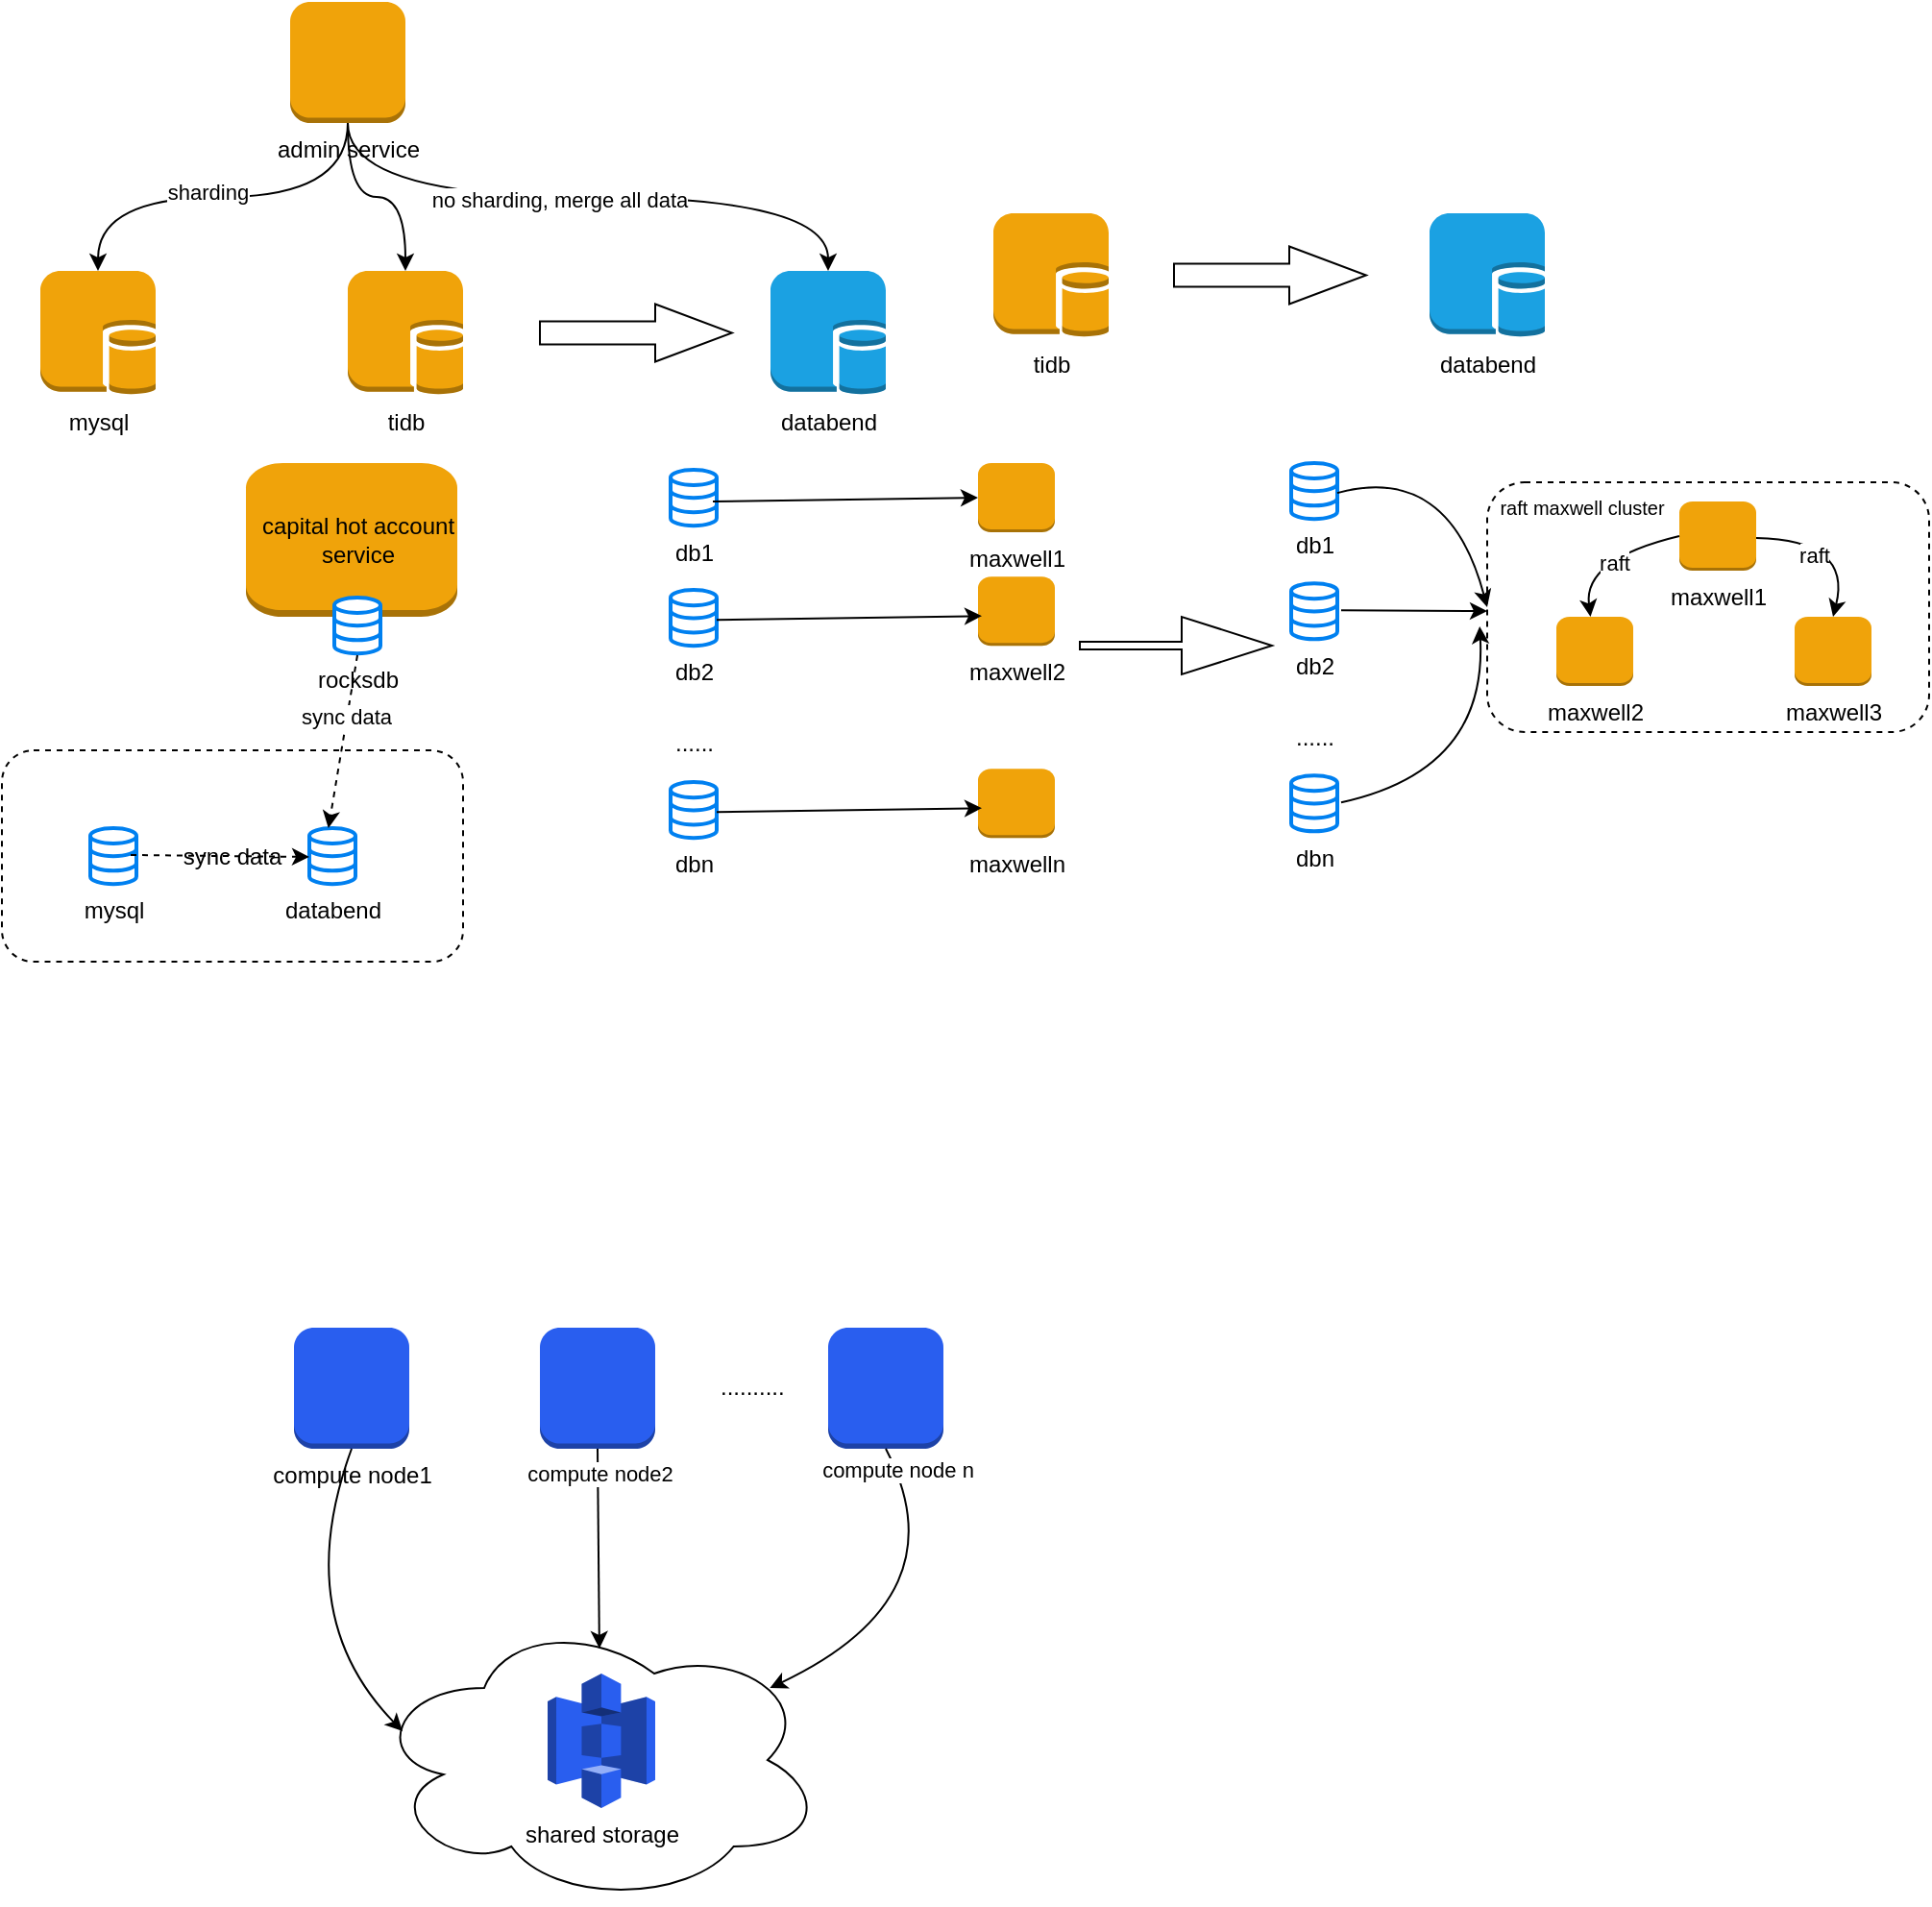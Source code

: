 <mxfile version="22.1.4" type="github">
  <diagram name="第 1 页" id="1BEC1NTxo78naEWhqVpl">
    <mxGraphModel dx="858" dy="509" grid="1" gridSize="10" guides="1" tooltips="1" connect="1" arrows="1" fold="1" page="1" pageScale="1" pageWidth="827" pageHeight="1169" math="0" shadow="0">
      <root>
        <mxCell id="0" />
        <mxCell id="1" parent="0" />
        <mxCell id="iMVuX8X0MwT_ZD3ftQ2W-7" style="edgeStyle=orthogonalEdgeStyle;orthogonalLoop=1;jettySize=auto;html=1;exitX=0.5;exitY=1;exitDx=0;exitDy=0;exitPerimeter=0;curved=1;" edge="1" parent="1" source="iMVuX8X0MwT_ZD3ftQ2W-3" target="iMVuX8X0MwT_ZD3ftQ2W-4">
          <mxGeometry relative="1" as="geometry" />
        </mxCell>
        <mxCell id="iMVuX8X0MwT_ZD3ftQ2W-28" value="sharding" style="edgeLabel;html=1;align=center;verticalAlign=middle;resizable=0;points=[];" vertex="1" connectable="0" parent="iMVuX8X0MwT_ZD3ftQ2W-7">
          <mxGeometry x="0.087" y="-3" relative="1" as="geometry">
            <mxPoint x="1" as="offset" />
          </mxGeometry>
        </mxCell>
        <mxCell id="iMVuX8X0MwT_ZD3ftQ2W-9" style="edgeStyle=orthogonalEdgeStyle;orthogonalLoop=1;jettySize=auto;html=1;exitX=0.5;exitY=1;exitDx=0;exitDy=0;exitPerimeter=0;curved=1;" edge="1" parent="1" source="iMVuX8X0MwT_ZD3ftQ2W-3" target="iMVuX8X0MwT_ZD3ftQ2W-5">
          <mxGeometry relative="1" as="geometry" />
        </mxCell>
        <mxCell id="iMVuX8X0MwT_ZD3ftQ2W-29" value="no sharding, merge all data" style="edgeLabel;html=1;align=center;verticalAlign=middle;resizable=0;points=[];" vertex="1" connectable="0" parent="iMVuX8X0MwT_ZD3ftQ2W-9">
          <mxGeometry x="-0.098" relative="1" as="geometry">
            <mxPoint x="1" y="1" as="offset" />
          </mxGeometry>
        </mxCell>
        <mxCell id="iMVuX8X0MwT_ZD3ftQ2W-3" value="admin service" style="outlineConnect=0;dashed=0;verticalLabelPosition=bottom;verticalAlign=top;align=center;html=1;shape=mxgraph.aws3.instance;fillColor=#f0a30a;fontColor=#000000;strokeColor=#BD7000;" vertex="1" parent="1">
          <mxGeometry x="150" y="20" width="60" height="63" as="geometry" />
        </mxCell>
        <mxCell id="iMVuX8X0MwT_ZD3ftQ2W-4" value="mysql" style="outlineConnect=0;dashed=0;verticalLabelPosition=bottom;verticalAlign=top;align=center;html=1;shape=mxgraph.aws3.db_on_instance;fillColor=#f0a30a;fontColor=#000000;strokeColor=#BD7000;" vertex="1" parent="1">
          <mxGeometry x="20" y="160" width="60" height="64.5" as="geometry" />
        </mxCell>
        <mxCell id="iMVuX8X0MwT_ZD3ftQ2W-5" value="databend" style="outlineConnect=0;dashed=0;verticalLabelPosition=bottom;verticalAlign=top;align=center;html=1;shape=mxgraph.aws3.db_on_instance;fillColor=#1ba1e2;fontColor=#000000;strokeColor=#006EAF;" vertex="1" parent="1">
          <mxGeometry x="400" y="160" width="60" height="64.5" as="geometry" />
        </mxCell>
        <mxCell id="iMVuX8X0MwT_ZD3ftQ2W-6" value="tidb" style="outlineConnect=0;dashed=0;verticalLabelPosition=bottom;verticalAlign=top;align=center;html=1;shape=mxgraph.aws3.db_on_instance;fillColor=#f0a30a;fontColor=#000000;strokeColor=#BD7000;" vertex="1" parent="1">
          <mxGeometry x="180" y="160" width="60" height="64.5" as="geometry" />
        </mxCell>
        <mxCell id="iMVuX8X0MwT_ZD3ftQ2W-8" style="edgeStyle=orthogonalEdgeStyle;orthogonalLoop=1;jettySize=auto;html=1;exitX=0.5;exitY=1;exitDx=0;exitDy=0;exitPerimeter=0;entryX=0.5;entryY=0;entryDx=0;entryDy=0;entryPerimeter=0;curved=1;" edge="1" parent="1" source="iMVuX8X0MwT_ZD3ftQ2W-3" target="iMVuX8X0MwT_ZD3ftQ2W-6">
          <mxGeometry relative="1" as="geometry" />
        </mxCell>
        <mxCell id="iMVuX8X0MwT_ZD3ftQ2W-10" value="" style="html=1;shadow=0;dashed=0;align=center;verticalAlign=middle;shape=mxgraph.arrows2.arrow;dy=0.6;dx=40;notch=0;" vertex="1" parent="1">
          <mxGeometry x="280" y="177.25" width="100" height="30" as="geometry" />
        </mxCell>
        <mxCell id="iMVuX8X0MwT_ZD3ftQ2W-11" value="tidb" style="outlineConnect=0;dashed=0;verticalLabelPosition=bottom;verticalAlign=top;align=center;html=1;shape=mxgraph.aws3.db_on_instance;fillColor=#f0a30a;fontColor=#000000;strokeColor=#BD7000;" vertex="1" parent="1">
          <mxGeometry x="516" y="130" width="60" height="64.5" as="geometry" />
        </mxCell>
        <mxCell id="iMVuX8X0MwT_ZD3ftQ2W-12" value="" style="html=1;shadow=0;dashed=0;align=center;verticalAlign=middle;shape=mxgraph.arrows2.arrow;dy=0.6;dx=40;notch=0;" vertex="1" parent="1">
          <mxGeometry x="610" y="147.25" width="100" height="30" as="geometry" />
        </mxCell>
        <mxCell id="iMVuX8X0MwT_ZD3ftQ2W-13" value="databend" style="outlineConnect=0;dashed=0;verticalLabelPosition=bottom;verticalAlign=top;align=center;html=1;shape=mxgraph.aws3.db_on_instance;fillColor=#1ba1e2;fontColor=#000000;strokeColor=#006EAF;" vertex="1" parent="1">
          <mxGeometry x="743" y="130" width="60" height="64.5" as="geometry" />
        </mxCell>
        <mxCell id="iMVuX8X0MwT_ZD3ftQ2W-18" value="" style="outlineConnect=0;dashed=0;verticalLabelPosition=bottom;verticalAlign=top;align=center;html=1;shape=mxgraph.aws3.instance;fillColor=#f0a30a;fontColor=#000000;strokeColor=#BD7000;" vertex="1" parent="1">
          <mxGeometry x="127" y="260" width="110" height="80" as="geometry" />
        </mxCell>
        <mxCell id="iMVuX8X0MwT_ZD3ftQ2W-20" value="rocksdb" style="html=1;verticalLabelPosition=bottom;align=center;labelBackgroundColor=#ffffff;verticalAlign=top;strokeWidth=2;strokeColor=#0080F0;shadow=0;dashed=0;shape=mxgraph.ios7.icons.data;" vertex="1" parent="1">
          <mxGeometry x="173" y="330" width="24" height="29.1" as="geometry" />
        </mxCell>
        <mxCell id="iMVuX8X0MwT_ZD3ftQ2W-21" value="sync data" style="rounded=1;whiteSpace=wrap;html=1;dashed=1;" vertex="1" parent="1">
          <mxGeometry y="409.55" width="240" height="110" as="geometry" />
        </mxCell>
        <mxCell id="iMVuX8X0MwT_ZD3ftQ2W-22" value="mysql" style="html=1;verticalLabelPosition=bottom;align=center;labelBackgroundColor=#ffffff;verticalAlign=top;strokeWidth=2;strokeColor=#0080F0;shadow=0;dashed=0;shape=mxgraph.ios7.icons.data;" vertex="1" parent="1">
          <mxGeometry x="46" y="450" width="24" height="29.1" as="geometry" />
        </mxCell>
        <mxCell id="iMVuX8X0MwT_ZD3ftQ2W-23" value="databend" style="html=1;verticalLabelPosition=bottom;align=center;labelBackgroundColor=#ffffff;verticalAlign=top;strokeWidth=2;strokeColor=#0080F0;shadow=0;dashed=0;shape=mxgraph.ios7.icons.data;" vertex="1" parent="1">
          <mxGeometry x="160" y="450" width="24" height="29.1" as="geometry" />
        </mxCell>
        <mxCell id="iMVuX8X0MwT_ZD3ftQ2W-24" value="" style="endArrow=classic;html=1;rounded=0;entryX=0;entryY=0.515;entryDx=0;entryDy=0;entryPerimeter=0;exitX=0.875;exitY=0.481;exitDx=0;exitDy=0;exitPerimeter=0;dashed=1;" edge="1" parent="1" source="iMVuX8X0MwT_ZD3ftQ2W-22" target="iMVuX8X0MwT_ZD3ftQ2W-23">
          <mxGeometry width="50" height="50" relative="1" as="geometry">
            <mxPoint x="70" y="470" as="sourcePoint" />
            <mxPoint x="120" y="420" as="targetPoint" />
          </mxGeometry>
        </mxCell>
        <mxCell id="iMVuX8X0MwT_ZD3ftQ2W-25" value="capital hot account &lt;br&gt;service" style="text;html=1;align=center;verticalAlign=middle;resizable=0;points=[];autosize=1;strokeColor=none;fillColor=none;" vertex="1" parent="1">
          <mxGeometry x="125" y="280" width="120" height="40" as="geometry" />
        </mxCell>
        <mxCell id="iMVuX8X0MwT_ZD3ftQ2W-26" value="" style="endArrow=classic;html=1;entryX=0.708;entryY=0.368;entryDx=0;entryDy=0;entryPerimeter=0;dashed=1;curved=1;" edge="1" parent="1" target="iMVuX8X0MwT_ZD3ftQ2W-21">
          <mxGeometry width="50" height="50" relative="1" as="geometry">
            <mxPoint x="185" y="360" as="sourcePoint" />
            <mxPoint x="310" y="340" as="targetPoint" />
          </mxGeometry>
        </mxCell>
        <mxCell id="iMVuX8X0MwT_ZD3ftQ2W-27" value="sync data" style="edgeLabel;html=1;align=center;verticalAlign=middle;resizable=0;points=[];" vertex="1" connectable="0" parent="iMVuX8X0MwT_ZD3ftQ2W-26">
          <mxGeometry x="-0.287" y="-1" relative="1" as="geometry">
            <mxPoint as="offset" />
          </mxGeometry>
        </mxCell>
        <mxCell id="iMVuX8X0MwT_ZD3ftQ2W-30" value="db1" style="html=1;verticalLabelPosition=bottom;align=center;labelBackgroundColor=#ffffff;verticalAlign=top;strokeWidth=2;strokeColor=#0080F0;shadow=0;dashed=0;shape=mxgraph.ios7.icons.data;" vertex="1" parent="1">
          <mxGeometry x="348" y="263.48" width="24" height="29.1" as="geometry" />
        </mxCell>
        <mxCell id="iMVuX8X0MwT_ZD3ftQ2W-31" value="db2" style="html=1;verticalLabelPosition=bottom;align=center;labelBackgroundColor=#ffffff;verticalAlign=top;strokeWidth=2;strokeColor=#0080F0;shadow=0;dashed=0;shape=mxgraph.ios7.icons.data;" vertex="1" parent="1">
          <mxGeometry x="348" y="326.05" width="24" height="29.1" as="geometry" />
        </mxCell>
        <mxCell id="iMVuX8X0MwT_ZD3ftQ2W-32" value="dbn" style="html=1;verticalLabelPosition=bottom;align=center;labelBackgroundColor=#ffffff;verticalAlign=top;strokeWidth=2;strokeColor=#0080F0;shadow=0;dashed=0;shape=mxgraph.ios7.icons.data;" vertex="1" parent="1">
          <mxGeometry x="348" y="426.05" width="24" height="29.1" as="geometry" />
        </mxCell>
        <mxCell id="iMVuX8X0MwT_ZD3ftQ2W-33" value="......" style="text;html=1;align=center;verticalAlign=middle;resizable=0;points=[];autosize=1;strokeColor=none;fillColor=none;" vertex="1" parent="1">
          <mxGeometry x="340" y="391.05" width="40" height="30" as="geometry" />
        </mxCell>
        <mxCell id="iMVuX8X0MwT_ZD3ftQ2W-34" value="maxwell1" style="outlineConnect=0;dashed=0;verticalLabelPosition=bottom;verticalAlign=top;align=center;html=1;shape=mxgraph.aws3.instance;fillColor=#f0a30a;fontColor=#000000;strokeColor=#BD7000;" vertex="1" parent="1">
          <mxGeometry x="508" y="260" width="40" height="36.05" as="geometry" />
        </mxCell>
        <mxCell id="iMVuX8X0MwT_ZD3ftQ2W-35" value="maxwell2" style="outlineConnect=0;dashed=0;verticalLabelPosition=bottom;verticalAlign=top;align=center;html=1;shape=mxgraph.aws3.instance;fillColor=#f0a30a;fontColor=#000000;strokeColor=#BD7000;" vertex="1" parent="1">
          <mxGeometry x="508" y="319.1" width="40" height="36.05" as="geometry" />
        </mxCell>
        <mxCell id="iMVuX8X0MwT_ZD3ftQ2W-36" value="maxwelln" style="outlineConnect=0;dashed=0;verticalLabelPosition=bottom;verticalAlign=top;align=center;html=1;shape=mxgraph.aws3.instance;fillColor=#f0a30a;fontColor=#000000;strokeColor=#BD7000;" vertex="1" parent="1">
          <mxGeometry x="508" y="419.1" width="40" height="36.05" as="geometry" />
        </mxCell>
        <mxCell id="iMVuX8X0MwT_ZD3ftQ2W-38" value="" style="endArrow=classic;html=1;rounded=0;exitX=0.917;exitY=0.569;exitDx=0;exitDy=0;exitPerimeter=0;entryX=0;entryY=0.5;entryDx=0;entryDy=0;entryPerimeter=0;" edge="1" parent="1" source="iMVuX8X0MwT_ZD3ftQ2W-30" target="iMVuX8X0MwT_ZD3ftQ2W-34">
          <mxGeometry width="50" height="50" relative="1" as="geometry">
            <mxPoint x="448" y="266.05" as="sourcePoint" />
            <mxPoint x="498" y="216.05" as="targetPoint" />
          </mxGeometry>
        </mxCell>
        <mxCell id="iMVuX8X0MwT_ZD3ftQ2W-39" value="" style="endArrow=classic;html=1;rounded=0;exitX=0.917;exitY=0.569;exitDx=0;exitDy=0;exitPerimeter=0;entryX=0;entryY=0.5;entryDx=0;entryDy=0;entryPerimeter=0;" edge="1" parent="1">
          <mxGeometry width="50" height="50" relative="1" as="geometry">
            <mxPoint x="372" y="341.6" as="sourcePoint" />
            <mxPoint x="510" y="339.6" as="targetPoint" />
          </mxGeometry>
        </mxCell>
        <mxCell id="iMVuX8X0MwT_ZD3ftQ2W-40" value="" style="endArrow=classic;html=1;rounded=0;exitX=0.917;exitY=0.569;exitDx=0;exitDy=0;exitPerimeter=0;entryX=0;entryY=0.5;entryDx=0;entryDy=0;entryPerimeter=0;" edge="1" parent="1">
          <mxGeometry width="50" height="50" relative="1" as="geometry">
            <mxPoint x="372" y="441.6" as="sourcePoint" />
            <mxPoint x="510" y="439.6" as="targetPoint" />
          </mxGeometry>
        </mxCell>
        <mxCell id="iMVuX8X0MwT_ZD3ftQ2W-41" value="db1" style="html=1;verticalLabelPosition=bottom;align=center;labelBackgroundColor=#ffffff;verticalAlign=top;strokeWidth=2;strokeColor=#0080F0;shadow=0;dashed=0;shape=mxgraph.ios7.icons.data;" vertex="1" parent="1">
          <mxGeometry x="671" y="260" width="24" height="29.1" as="geometry" />
        </mxCell>
        <mxCell id="iMVuX8X0MwT_ZD3ftQ2W-42" value="db2" style="html=1;verticalLabelPosition=bottom;align=center;labelBackgroundColor=#ffffff;verticalAlign=top;strokeWidth=2;strokeColor=#0080F0;shadow=0;dashed=0;shape=mxgraph.ios7.icons.data;" vertex="1" parent="1">
          <mxGeometry x="671" y="322.57" width="24" height="29.1" as="geometry" />
        </mxCell>
        <mxCell id="iMVuX8X0MwT_ZD3ftQ2W-43" value="dbn" style="html=1;verticalLabelPosition=bottom;align=center;labelBackgroundColor=#ffffff;verticalAlign=top;strokeWidth=2;strokeColor=#0080F0;shadow=0;dashed=0;shape=mxgraph.ios7.icons.data;" vertex="1" parent="1">
          <mxGeometry x="671" y="422.57" width="24" height="29.1" as="geometry" />
        </mxCell>
        <mxCell id="iMVuX8X0MwT_ZD3ftQ2W-44" value="......" style="text;html=1;align=center;verticalAlign=middle;resizable=0;points=[];autosize=1;strokeColor=none;fillColor=none;" vertex="1" parent="1">
          <mxGeometry x="663" y="387.57" width="40" height="30" as="geometry" />
        </mxCell>
        <mxCell id="iMVuX8X0MwT_ZD3ftQ2W-45" value="" style="rounded=1;whiteSpace=wrap;html=1;dashed=1;" vertex="1" parent="1">
          <mxGeometry x="773" y="270" width="230" height="130" as="geometry" />
        </mxCell>
        <mxCell id="iMVuX8X0MwT_ZD3ftQ2W-46" value="maxwell1" style="outlineConnect=0;dashed=0;verticalLabelPosition=bottom;verticalAlign=top;align=center;html=1;shape=mxgraph.aws3.instance;fillColor=#f0a30a;fontColor=#000000;strokeColor=#BD7000;" vertex="1" parent="1">
          <mxGeometry x="873" y="280" width="40" height="36.05" as="geometry" />
        </mxCell>
        <mxCell id="iMVuX8X0MwT_ZD3ftQ2W-47" value="maxwell2" style="outlineConnect=0;dashed=0;verticalLabelPosition=bottom;verticalAlign=top;align=center;html=1;shape=mxgraph.aws3.instance;fillColor=#f0a30a;fontColor=#000000;strokeColor=#BD7000;" vertex="1" parent="1">
          <mxGeometry x="809" y="340" width="40" height="36.05" as="geometry" />
        </mxCell>
        <mxCell id="iMVuX8X0MwT_ZD3ftQ2W-48" value="maxwell3" style="outlineConnect=0;dashed=0;verticalLabelPosition=bottom;verticalAlign=top;align=center;html=1;shape=mxgraph.aws3.instance;fillColor=#f0a30a;fontColor=#000000;strokeColor=#BD7000;" vertex="1" parent="1">
          <mxGeometry x="933" y="340" width="40" height="36.05" as="geometry" />
        </mxCell>
        <mxCell id="iMVuX8X0MwT_ZD3ftQ2W-50" value="" style="endArrow=classic;html=1;exitX=0;exitY=0.5;exitDx=0;exitDy=0;exitPerimeter=0;curved=1;" edge="1" parent="1" source="iMVuX8X0MwT_ZD3ftQ2W-46" target="iMVuX8X0MwT_ZD3ftQ2W-47">
          <mxGeometry width="50" height="50" relative="1" as="geometry">
            <mxPoint x="809" y="232" as="sourcePoint" />
            <mxPoint x="947" y="230" as="targetPoint" />
            <Array as="points">
              <mxPoint x="823" y="310" />
            </Array>
          </mxGeometry>
        </mxCell>
        <mxCell id="iMVuX8X0MwT_ZD3ftQ2W-53" value="raft" style="edgeLabel;html=1;align=center;verticalAlign=middle;resizable=0;points=[];" vertex="1" connectable="0" parent="iMVuX8X0MwT_ZD3ftQ2W-50">
          <mxGeometry x="-0.116" y="5" relative="1" as="geometry">
            <mxPoint as="offset" />
          </mxGeometry>
        </mxCell>
        <mxCell id="iMVuX8X0MwT_ZD3ftQ2W-52" value="" style="endArrow=classic;html=1;exitX=0.917;exitY=0.569;exitDx=0;exitDy=0;exitPerimeter=0;entryX=0.5;entryY=0;entryDx=0;entryDy=0;entryPerimeter=0;curved=1;" edge="1" parent="1" target="iMVuX8X0MwT_ZD3ftQ2W-48">
          <mxGeometry width="50" height="50" relative="1" as="geometry">
            <mxPoint x="913" y="299.03" as="sourcePoint" />
            <mxPoint x="1051" y="297.03" as="targetPoint" />
            <Array as="points">
              <mxPoint x="963" y="300" />
            </Array>
          </mxGeometry>
        </mxCell>
        <mxCell id="iMVuX8X0MwT_ZD3ftQ2W-54" value="raft" style="edgeLabel;html=1;align=center;verticalAlign=middle;resizable=0;points=[];" vertex="1" connectable="0" parent="iMVuX8X0MwT_ZD3ftQ2W-52">
          <mxGeometry x="-0.339" y="-8" relative="1" as="geometry">
            <mxPoint as="offset" />
          </mxGeometry>
        </mxCell>
        <mxCell id="iMVuX8X0MwT_ZD3ftQ2W-55" value="" style="endArrow=classic;html=1;exitX=0.917;exitY=0.569;exitDx=0;exitDy=0;exitPerimeter=0;entryX=0;entryY=0.5;entryDx=0;entryDy=0;curved=1;" edge="1" parent="1" target="iMVuX8X0MwT_ZD3ftQ2W-45">
          <mxGeometry width="50" height="50" relative="1" as="geometry">
            <mxPoint x="695" y="275.55" as="sourcePoint" />
            <mxPoint x="833" y="273.55" as="targetPoint" />
            <Array as="points">
              <mxPoint x="753" y="260" />
            </Array>
          </mxGeometry>
        </mxCell>
        <mxCell id="iMVuX8X0MwT_ZD3ftQ2W-56" value="" style="endArrow=classic;html=1;rounded=0;exitX=0.917;exitY=0.569;exitDx=0;exitDy=0;exitPerimeter=0;" edge="1" parent="1">
          <mxGeometry width="50" height="50" relative="1" as="geometry">
            <mxPoint x="697" y="336.62" as="sourcePoint" />
            <mxPoint x="773" y="337" as="targetPoint" />
          </mxGeometry>
        </mxCell>
        <mxCell id="iMVuX8X0MwT_ZD3ftQ2W-57" value="" style="endArrow=classic;html=1;exitX=0.917;exitY=0.569;exitDx=0;exitDy=0;exitPerimeter=0;entryX=-0.017;entryY=0.577;entryDx=0;entryDy=0;entryPerimeter=0;curved=1;" edge="1" parent="1" target="iMVuX8X0MwT_ZD3ftQ2W-45">
          <mxGeometry width="50" height="50" relative="1" as="geometry">
            <mxPoint x="697" y="436.62" as="sourcePoint" />
            <mxPoint x="773" y="437" as="targetPoint" />
            <Array as="points">
              <mxPoint x="773" y="420" />
            </Array>
          </mxGeometry>
        </mxCell>
        <mxCell id="iMVuX8X0MwT_ZD3ftQ2W-58" value="" style="html=1;shadow=0;dashed=0;align=center;verticalAlign=middle;shape=mxgraph.arrows2.arrow;dy=0.87;dx=47;notch=0;" vertex="1" parent="1">
          <mxGeometry x="561" y="340" width="100" height="30" as="geometry" />
        </mxCell>
        <mxCell id="iMVuX8X0MwT_ZD3ftQ2W-59" value="raft maxwell cluster" style="text;html=1;align=center;verticalAlign=middle;resizable=0;points=[];autosize=1;strokeColor=none;fillColor=none;fontSize=10;" vertex="1" parent="1">
          <mxGeometry x="767" y="267.58" width="110" height="30" as="geometry" />
        </mxCell>
        <mxCell id="iMVuX8X0MwT_ZD3ftQ2W-62" value="&lt;font color=&quot;#000000&quot;&gt;compute node1&lt;/font&gt;" style="outlineConnect=0;dashed=0;verticalLabelPosition=bottom;verticalAlign=top;align=center;html=1;shape=mxgraph.aws3.instance;fillColor=#295EEF;fontColor=#ffffff;strokeColor=#006EAF;" vertex="1" parent="1">
          <mxGeometry x="152" y="710" width="60" height="63" as="geometry" />
        </mxCell>
        <mxCell id="iMVuX8X0MwT_ZD3ftQ2W-63" value="" style="outlineConnect=0;dashed=0;verticalLabelPosition=bottom;verticalAlign=top;align=center;html=1;shape=mxgraph.aws3.instance;fillColor=#295EEF;fontColor=#ffffff;strokeColor=#006EAF;" vertex="1" parent="1">
          <mxGeometry x="280" y="710" width="60" height="63" as="geometry" />
        </mxCell>
        <mxCell id="iMVuX8X0MwT_ZD3ftQ2W-64" value="" style="outlineConnect=0;dashed=0;verticalLabelPosition=bottom;verticalAlign=top;align=center;html=1;shape=mxgraph.aws3.instance;fillColor=#295EEF;fontColor=#ffffff;strokeColor=#006EAF;" vertex="1" parent="1">
          <mxGeometry x="430" y="710" width="60" height="63" as="geometry" />
        </mxCell>
        <mxCell id="iMVuX8X0MwT_ZD3ftQ2W-65" value="" style="ellipse;shape=cloud;whiteSpace=wrap;html=1;" vertex="1" parent="1">
          <mxGeometry x="192" y="860" width="236" height="150" as="geometry" />
        </mxCell>
        <mxCell id="iMVuX8X0MwT_ZD3ftQ2W-67" value="shared storage" style="outlineConnect=0;dashed=0;verticalLabelPosition=bottom;verticalAlign=top;align=center;html=1;shape=mxgraph.aws3.s3;fillColor=#295EEF;gradientColor=none;" vertex="1" parent="1">
          <mxGeometry x="284" y="890" width="56" height="70" as="geometry" />
        </mxCell>
        <mxCell id="iMVuX8X0MwT_ZD3ftQ2W-68" value="" style="endArrow=classic;html=1;entryX=0.07;entryY=0.4;entryDx=0;entryDy=0;entryPerimeter=0;exitX=0.5;exitY=1;exitDx=0;exitDy=0;exitPerimeter=0;curved=1;" edge="1" parent="1" source="iMVuX8X0MwT_ZD3ftQ2W-62" target="iMVuX8X0MwT_ZD3ftQ2W-65">
          <mxGeometry width="50" height="50" relative="1" as="geometry">
            <mxPoint x="110" y="870" as="sourcePoint" />
            <mxPoint x="160" y="820" as="targetPoint" />
            <Array as="points">
              <mxPoint x="150" y="860" />
            </Array>
          </mxGeometry>
        </mxCell>
        <mxCell id="iMVuX8X0MwT_ZD3ftQ2W-71" value="" style="endArrow=classic;html=1;rounded=0;exitX=0.5;exitY=1;exitDx=0;exitDy=0;exitPerimeter=0;entryX=0.504;entryY=0.113;entryDx=0;entryDy=0;entryPerimeter=0;" edge="1" parent="1" source="iMVuX8X0MwT_ZD3ftQ2W-63" target="iMVuX8X0MwT_ZD3ftQ2W-65">
          <mxGeometry width="50" height="50" relative="1" as="geometry">
            <mxPoint x="360" y="850" as="sourcePoint" />
            <mxPoint x="410" y="800" as="targetPoint" />
          </mxGeometry>
        </mxCell>
        <mxCell id="iMVuX8X0MwT_ZD3ftQ2W-75" value="compute node2" style="edgeLabel;html=1;align=center;verticalAlign=middle;resizable=0;points=[];" vertex="1" connectable="0" parent="iMVuX8X0MwT_ZD3ftQ2W-71">
          <mxGeometry x="-0.75" y="1" relative="1" as="geometry">
            <mxPoint as="offset" />
          </mxGeometry>
        </mxCell>
        <mxCell id="iMVuX8X0MwT_ZD3ftQ2W-73" value="" style="endArrow=classic;html=1;exitX=0.5;exitY=1;exitDx=0;exitDy=0;exitPerimeter=0;entryX=0.88;entryY=0.25;entryDx=0;entryDy=0;entryPerimeter=0;curved=1;" edge="1" parent="1" target="iMVuX8X0MwT_ZD3ftQ2W-65">
          <mxGeometry width="50" height="50" relative="1" as="geometry">
            <mxPoint x="460" y="773" as="sourcePoint" />
            <mxPoint x="461" y="877" as="targetPoint" />
            <Array as="points">
              <mxPoint x="500" y="850" />
            </Array>
          </mxGeometry>
        </mxCell>
        <mxCell id="iMVuX8X0MwT_ZD3ftQ2W-76" value="compute node n" style="edgeLabel;html=1;align=center;verticalAlign=middle;resizable=0;points=[];" vertex="1" connectable="0" parent="iMVuX8X0MwT_ZD3ftQ2W-73">
          <mxGeometry x="-0.878" relative="1" as="geometry">
            <mxPoint as="offset" />
          </mxGeometry>
        </mxCell>
        <mxCell id="iMVuX8X0MwT_ZD3ftQ2W-77" value=".........." style="text;whiteSpace=wrap;" vertex="1" parent="1">
          <mxGeometry x="372" y="726.5" width="42" height="30" as="geometry" />
        </mxCell>
      </root>
    </mxGraphModel>
  </diagram>
</mxfile>
